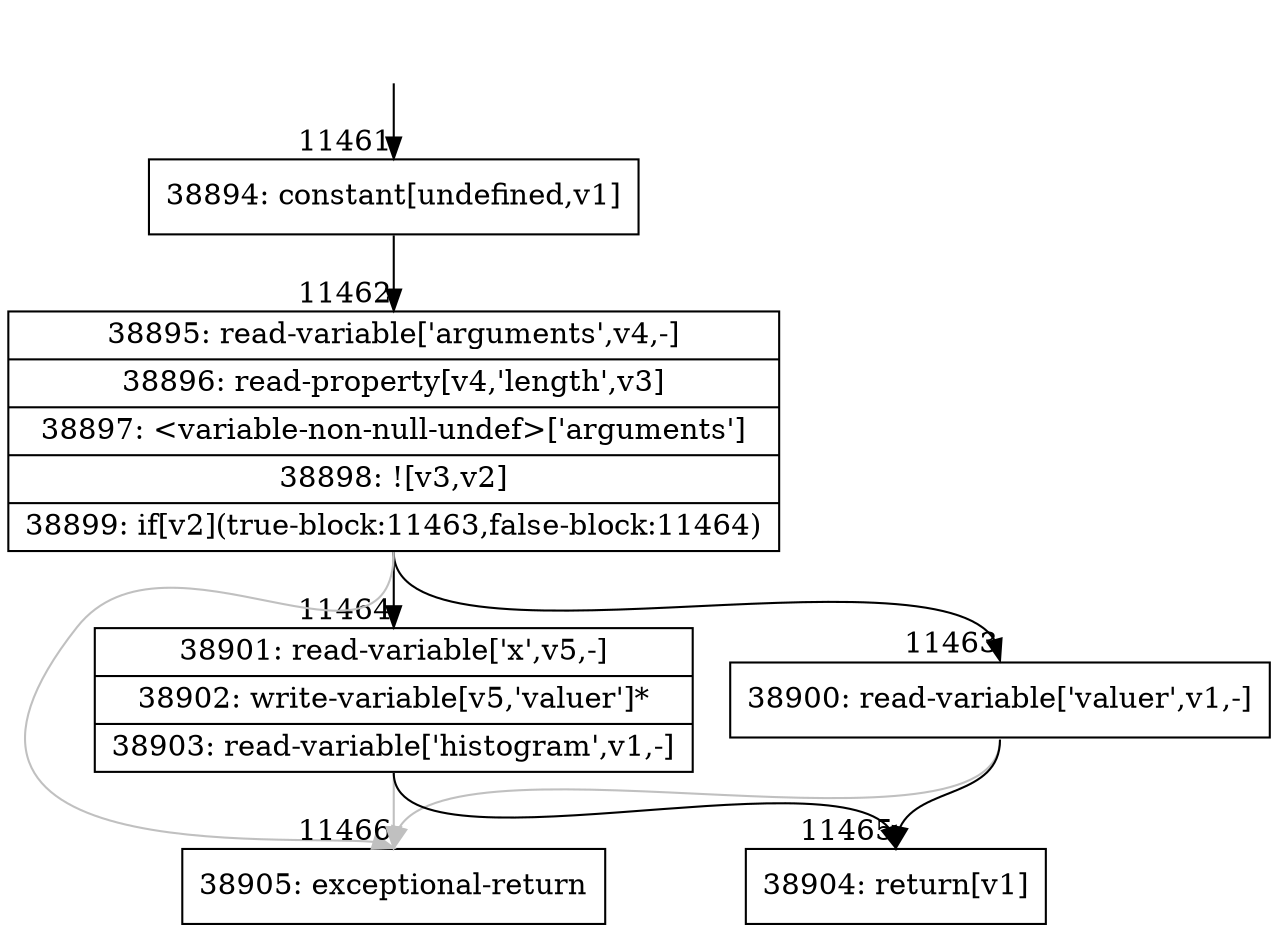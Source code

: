 digraph {
rankdir="TD"
BB_entry1056[shape=none,label=""];
BB_entry1056 -> BB11461 [tailport=s, headport=n, headlabel="    11461"]
BB11461 [shape=record label="{38894: constant[undefined,v1]}" ] 
BB11461 -> BB11462 [tailport=s, headport=n, headlabel="      11462"]
BB11462 [shape=record label="{38895: read-variable['arguments',v4,-]|38896: read-property[v4,'length',v3]|38897: \<variable-non-null-undef\>['arguments']|38898: ![v3,v2]|38899: if[v2](true-block:11463,false-block:11464)}" ] 
BB11462 -> BB11463 [tailport=s, headport=n, headlabel="      11463"]
BB11462 -> BB11464 [tailport=s, headport=n, headlabel="      11464"]
BB11462 -> BB11466 [tailport=s, headport=n, color=gray, headlabel="      11466"]
BB11463 [shape=record label="{38900: read-variable['valuer',v1,-]}" ] 
BB11463 -> BB11465 [tailport=s, headport=n, headlabel="      11465"]
BB11463 -> BB11466 [tailport=s, headport=n, color=gray]
BB11464 [shape=record label="{38901: read-variable['x',v5,-]|38902: write-variable[v5,'valuer']*|38903: read-variable['histogram',v1,-]}" ] 
BB11464 -> BB11465 [tailport=s, headport=n]
BB11464 -> BB11466 [tailport=s, headport=n, color=gray]
BB11465 [shape=record label="{38904: return[v1]}" ] 
BB11466 [shape=record label="{38905: exceptional-return}" ] 
//#$~ 6829
}
